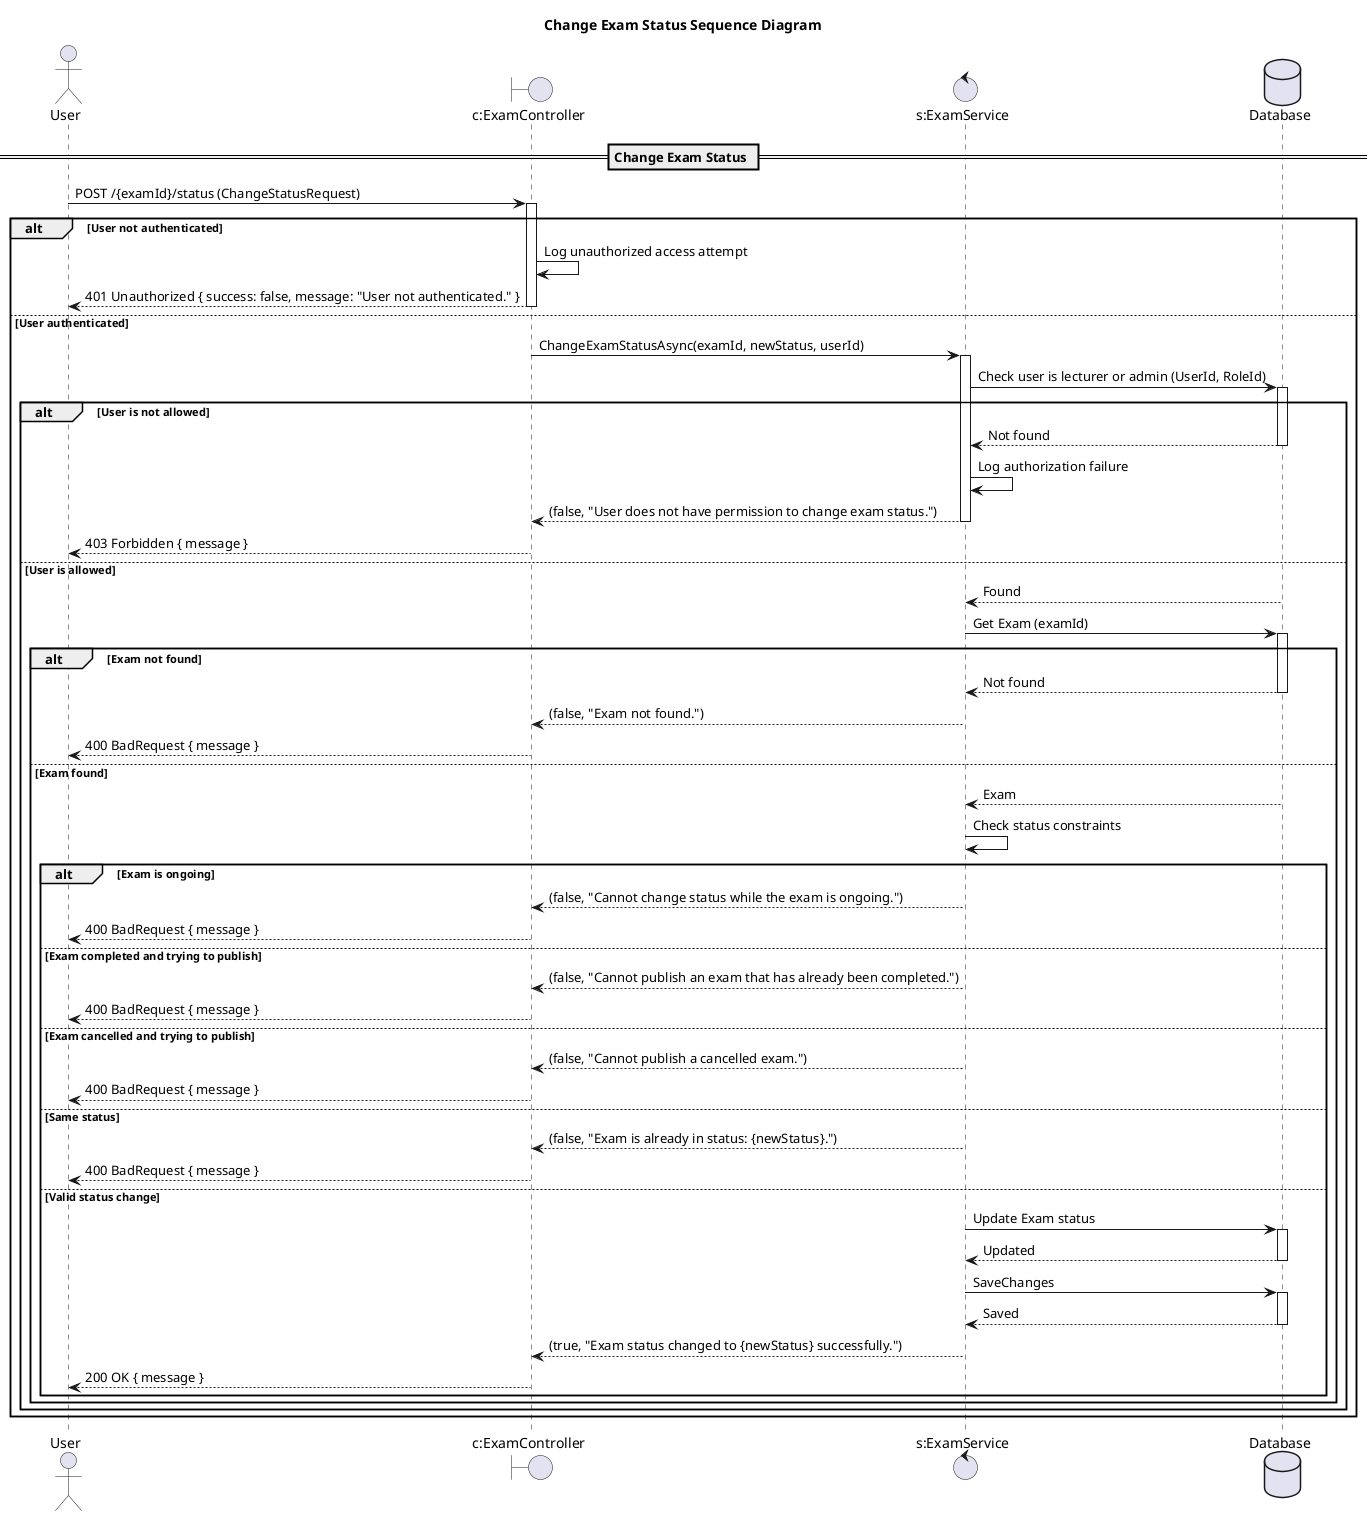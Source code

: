 @startuml

title Change Exam Status Sequence Diagram

actor "User" as Client
boundary "c:ExamController" as Controller
control "s:ExamService" as Service
database "Database" as DB

== Change Exam Status ==

Client -> Controller: POST /{examId}/status (ChangeStatusRequest)
activate Controller

alt User not authenticated
    Controller -> Controller: Log unauthorized access attempt
    Controller --> Client: 401 Unauthorized { success: false, message: "User not authenticated." }
    deactivate Controller
else User authenticated
    Controller -> Service: ChangeExamStatusAsync(examId, newStatus, userId)
    activate Service

    Service -> DB: Check user is lecturer or admin (UserId, RoleId)
    activate DB
    alt User is not allowed
        DB --> Service: Not found
        deactivate DB
        Service -> Service: Log authorization failure
        Service --> Controller: (false, "User does not have permission to change exam status.")
        deactivate Service
        Controller --> Client: 403 Forbidden { message }
        deactivate Controller
    else User is allowed
        DB --> Service: Found
        deactivate DB

        Service -> DB: Get Exam (examId)
        activate DB
        alt Exam not found
            DB --> Service: Not found
            deactivate DB
            Service --> Controller: (false, "Exam not found.")
            deactivate Service
            Controller --> Client: 400 BadRequest { message }
            deactivate Controller
        else Exam found
            DB --> Service: Exam
            deactivate DB

            Service -> Service: Check status constraints
            alt Exam is ongoing
                Service --> Controller: (false, "Cannot change status while the exam is ongoing.")
                deactivate Service
                Controller --> Client: 400 BadRequest { message }
                deactivate Controller
            else Exam completed and trying to publish
                Service --> Controller: (false, "Cannot publish an exam that has already been completed.")
                deactivate Service
                Controller --> Client: 400 BadRequest { message }
                deactivate Controller
            else Exam cancelled and trying to publish
                Service --> Controller: (false, "Cannot publish a cancelled exam.")
                deactivate Service
                Controller --> Client: 400 BadRequest { message }
                deactivate Controller
            else Same status
                Service --> Controller: (false, "Exam is already in status: {newStatus}.")
                deactivate Service
                Controller --> Client: 400 BadRequest { message }
                deactivate Controller
            else Valid status change
                Service -> DB: Update Exam status
                activate DB
                DB --> Service: Updated
                deactivate DB
                Service -> DB: SaveChanges
                activate DB
                DB --> Service: Saved
                deactivate DB
                Service --> Controller: (true, "Exam status changed to {newStatus} successfully.")
                deactivate Service
                Controller --> Client: 200 OK { message }
                deactivate Controller
            end alt
        end alt
    end alt
end alt

@enduml 